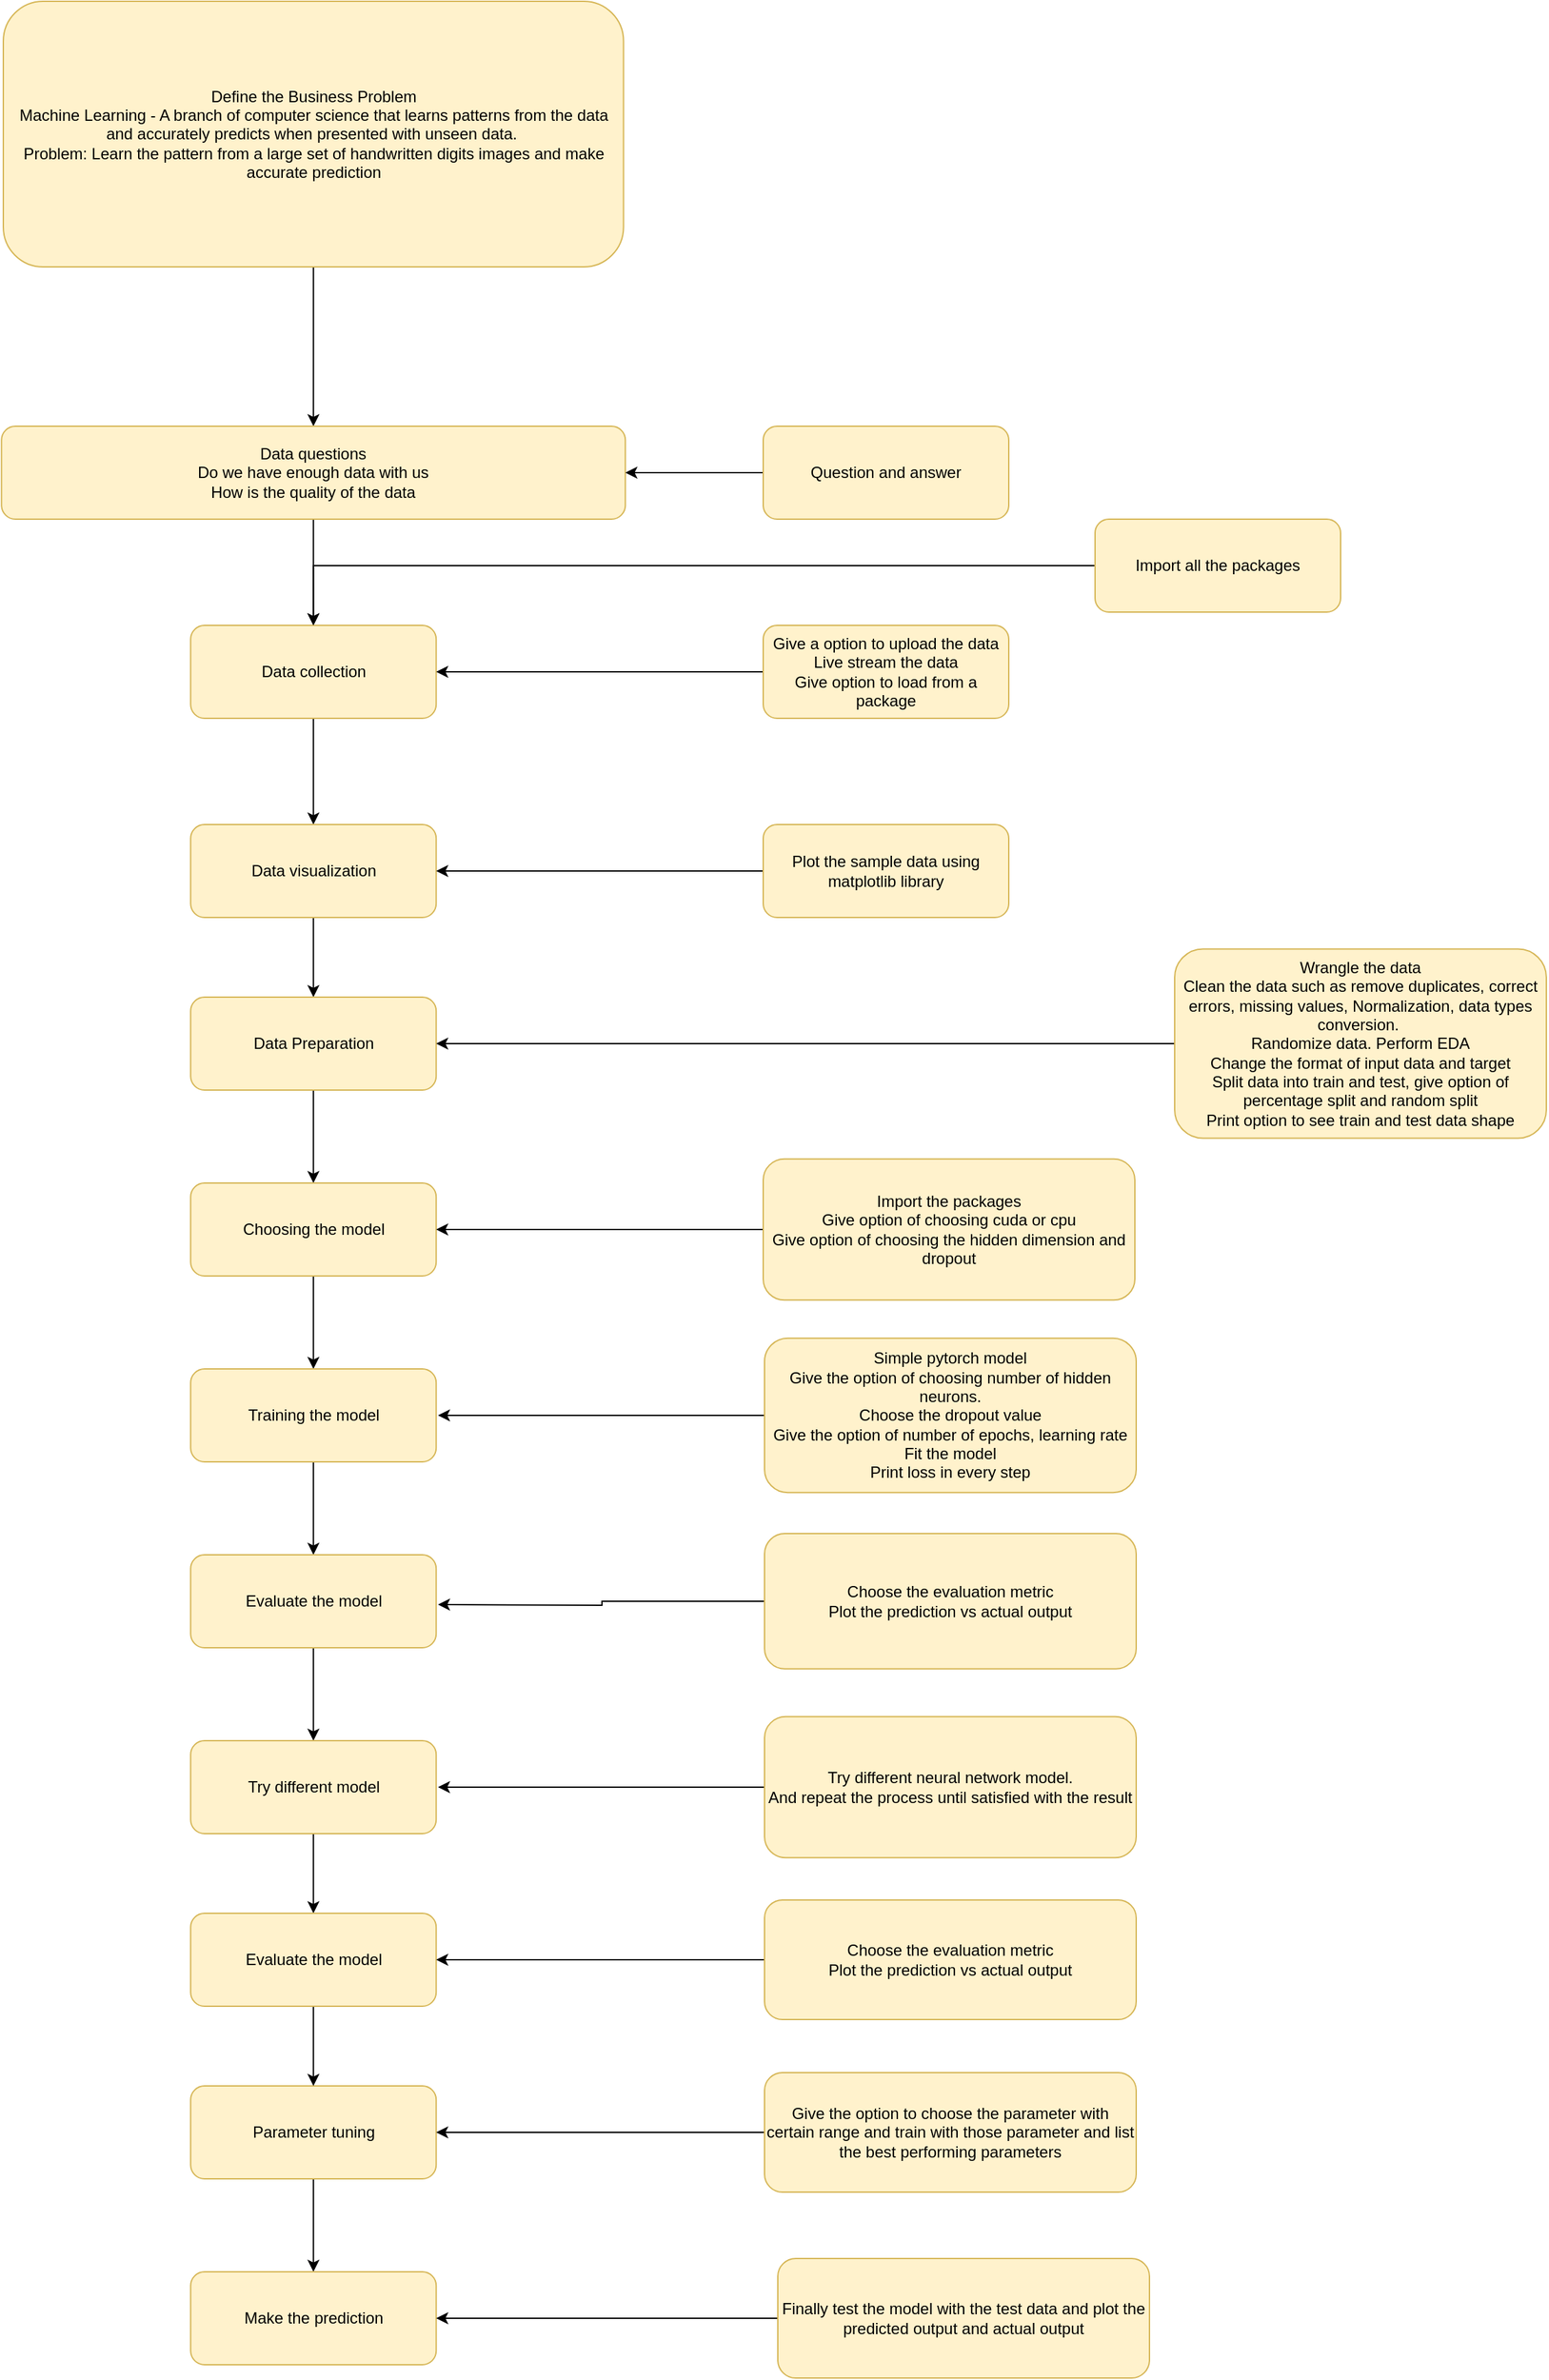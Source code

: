 <mxfile version="21.3.8" type="device">
  <diagram name="Page-1" id="SmsXyfJdwUF5adyl-eeP">
    <mxGraphModel dx="783" dy="1659" grid="1" gridSize="10" guides="1" tooltips="1" connect="1" arrows="1" fold="1" page="1" pageScale="1" pageWidth="850" pageHeight="1100" math="0" shadow="0">
      <root>
        <mxCell id="0" />
        <mxCell id="1" parent="0" />
        <mxCell id="GieXPxPeobN2TjCoTGMT-13" style="edgeStyle=orthogonalEdgeStyle;rounded=0;orthogonalLoop=1;jettySize=auto;html=1;entryX=0.5;entryY=0;entryDx=0;entryDy=0;" edge="1" parent="1" source="GieXPxPeobN2TjCoTGMT-1" target="GieXPxPeobN2TjCoTGMT-2">
          <mxGeometry relative="1" as="geometry" />
        </mxCell>
        <mxCell id="GieXPxPeobN2TjCoTGMT-1" value="Define the Business Problem&lt;br&gt;Machine Learning - A branch of computer science that learns patterns from the data and accurately predicts when presented with unseen data.&amp;nbsp;&lt;br&gt;Problem: Learn the pattern from a large set of handwritten digits images and make accurate prediction" style="rounded=1;whiteSpace=wrap;html=1;fillColor=#fff2cc;strokeColor=#d6b656;" vertex="1" parent="1">
          <mxGeometry x="207.51" y="-160" width="467.25" height="200" as="geometry" />
        </mxCell>
        <mxCell id="GieXPxPeobN2TjCoTGMT-14" style="edgeStyle=orthogonalEdgeStyle;rounded=0;orthogonalLoop=1;jettySize=auto;html=1;entryX=0.5;entryY=0;entryDx=0;entryDy=0;" edge="1" parent="1" source="GieXPxPeobN2TjCoTGMT-2" target="GieXPxPeobN2TjCoTGMT-3">
          <mxGeometry relative="1" as="geometry" />
        </mxCell>
        <mxCell id="GieXPxPeobN2TjCoTGMT-2" value="Data questions&lt;br&gt;Do we have enough data with us&lt;br&gt;How is the quality of the data" style="rounded=1;whiteSpace=wrap;html=1;fillColor=#fff2cc;strokeColor=#d6b656;" vertex="1" parent="1">
          <mxGeometry x="206.14" y="160" width="470" height="70" as="geometry" />
        </mxCell>
        <mxCell id="GieXPxPeobN2TjCoTGMT-19" style="edgeStyle=orthogonalEdgeStyle;rounded=0;orthogonalLoop=1;jettySize=auto;html=1;entryX=0.5;entryY=0;entryDx=0;entryDy=0;" edge="1" parent="1" source="GieXPxPeobN2TjCoTGMT-3" target="GieXPxPeobN2TjCoTGMT-4">
          <mxGeometry relative="1" as="geometry" />
        </mxCell>
        <mxCell id="GieXPxPeobN2TjCoTGMT-3" value="Data collection" style="rounded=1;whiteSpace=wrap;html=1;fillColor=#fff2cc;strokeColor=#d6b656;" vertex="1" parent="1">
          <mxGeometry x="348.63" y="310" width="185" height="70" as="geometry" />
        </mxCell>
        <mxCell id="GieXPxPeobN2TjCoTGMT-22" style="edgeStyle=orthogonalEdgeStyle;rounded=0;orthogonalLoop=1;jettySize=auto;html=1;entryX=0.5;entryY=0;entryDx=0;entryDy=0;" edge="1" parent="1" source="GieXPxPeobN2TjCoTGMT-4" target="GieXPxPeobN2TjCoTGMT-5">
          <mxGeometry relative="1" as="geometry" />
        </mxCell>
        <mxCell id="GieXPxPeobN2TjCoTGMT-4" value="Data visualization" style="rounded=1;whiteSpace=wrap;html=1;fillColor=#fff2cc;strokeColor=#d6b656;" vertex="1" parent="1">
          <mxGeometry x="348.63" y="460" width="185" height="70" as="geometry" />
        </mxCell>
        <mxCell id="GieXPxPeobN2TjCoTGMT-25" style="edgeStyle=orthogonalEdgeStyle;rounded=0;orthogonalLoop=1;jettySize=auto;html=1;entryX=0.5;entryY=0;entryDx=0;entryDy=0;" edge="1" parent="1" source="GieXPxPeobN2TjCoTGMT-5" target="GieXPxPeobN2TjCoTGMT-6">
          <mxGeometry relative="1" as="geometry" />
        </mxCell>
        <mxCell id="GieXPxPeobN2TjCoTGMT-5" value="Data Preparation" style="rounded=1;whiteSpace=wrap;html=1;fillColor=#fff2cc;strokeColor=#d6b656;" vertex="1" parent="1">
          <mxGeometry x="348.63" y="590" width="185" height="70" as="geometry" />
        </mxCell>
        <mxCell id="GieXPxPeobN2TjCoTGMT-30" style="edgeStyle=orthogonalEdgeStyle;rounded=0;orthogonalLoop=1;jettySize=auto;html=1;entryX=0.5;entryY=0;entryDx=0;entryDy=0;" edge="1" parent="1" source="GieXPxPeobN2TjCoTGMT-6" target="GieXPxPeobN2TjCoTGMT-7">
          <mxGeometry relative="1" as="geometry" />
        </mxCell>
        <mxCell id="GieXPxPeobN2TjCoTGMT-6" value="Choosing the model" style="rounded=1;whiteSpace=wrap;html=1;fillColor=#fff2cc;strokeColor=#d6b656;" vertex="1" parent="1">
          <mxGeometry x="348.63" y="730" width="185" height="70" as="geometry" />
        </mxCell>
        <mxCell id="GieXPxPeobN2TjCoTGMT-33" style="edgeStyle=orthogonalEdgeStyle;rounded=0;orthogonalLoop=1;jettySize=auto;html=1;entryX=0.5;entryY=0;entryDx=0;entryDy=0;" edge="1" parent="1" source="GieXPxPeobN2TjCoTGMT-7" target="GieXPxPeobN2TjCoTGMT-8">
          <mxGeometry relative="1" as="geometry" />
        </mxCell>
        <mxCell id="GieXPxPeobN2TjCoTGMT-7" value="Training the model" style="rounded=1;whiteSpace=wrap;html=1;fillColor=#fff2cc;strokeColor=#d6b656;" vertex="1" parent="1">
          <mxGeometry x="348.63" y="870" width="185" height="70" as="geometry" />
        </mxCell>
        <mxCell id="GieXPxPeobN2TjCoTGMT-36" value="" style="edgeStyle=orthogonalEdgeStyle;rounded=0;orthogonalLoop=1;jettySize=auto;html=1;" edge="1" parent="1" source="GieXPxPeobN2TjCoTGMT-8" target="GieXPxPeobN2TjCoTGMT-11">
          <mxGeometry relative="1" as="geometry" />
        </mxCell>
        <mxCell id="GieXPxPeobN2TjCoTGMT-8" value="Evaluate the model" style="rounded=1;whiteSpace=wrap;html=1;fillColor=#fff2cc;strokeColor=#d6b656;" vertex="1" parent="1">
          <mxGeometry x="348.63" y="1010" width="185" height="70" as="geometry" />
        </mxCell>
        <mxCell id="GieXPxPeobN2TjCoTGMT-46" style="edgeStyle=orthogonalEdgeStyle;rounded=0;orthogonalLoop=1;jettySize=auto;html=1;entryX=0.5;entryY=0;entryDx=0;entryDy=0;" edge="1" parent="1" source="GieXPxPeobN2TjCoTGMT-9" target="GieXPxPeobN2TjCoTGMT-10">
          <mxGeometry relative="1" as="geometry" />
        </mxCell>
        <mxCell id="GieXPxPeobN2TjCoTGMT-9" value="Parameter tuning" style="rounded=1;whiteSpace=wrap;html=1;fillColor=#fff2cc;strokeColor=#d6b656;" vertex="1" parent="1">
          <mxGeometry x="348.63" y="1410" width="185" height="70" as="geometry" />
        </mxCell>
        <mxCell id="GieXPxPeobN2TjCoTGMT-10" value="Make the prediction" style="rounded=1;whiteSpace=wrap;html=1;fillColor=#fff2cc;strokeColor=#d6b656;" vertex="1" parent="1">
          <mxGeometry x="348.64" y="1550" width="185" height="70" as="geometry" />
        </mxCell>
        <mxCell id="GieXPxPeobN2TjCoTGMT-41" style="edgeStyle=orthogonalEdgeStyle;rounded=0;orthogonalLoop=1;jettySize=auto;html=1;entryX=0.5;entryY=0;entryDx=0;entryDy=0;" edge="1" parent="1" source="GieXPxPeobN2TjCoTGMT-11" target="GieXPxPeobN2TjCoTGMT-12">
          <mxGeometry relative="1" as="geometry" />
        </mxCell>
        <mxCell id="GieXPxPeobN2TjCoTGMT-11" value="Try different model" style="rounded=1;whiteSpace=wrap;html=1;fillColor=#fff2cc;strokeColor=#d6b656;" vertex="1" parent="1">
          <mxGeometry x="348.63" y="1150" width="185" height="70" as="geometry" />
        </mxCell>
        <mxCell id="GieXPxPeobN2TjCoTGMT-42" style="edgeStyle=orthogonalEdgeStyle;rounded=0;orthogonalLoop=1;jettySize=auto;html=1;entryX=0.5;entryY=0;entryDx=0;entryDy=0;" edge="1" parent="1" source="GieXPxPeobN2TjCoTGMT-12" target="GieXPxPeobN2TjCoTGMT-9">
          <mxGeometry relative="1" as="geometry" />
        </mxCell>
        <mxCell id="GieXPxPeobN2TjCoTGMT-12" value="Evaluate the model" style="rounded=1;whiteSpace=wrap;html=1;fillColor=#fff2cc;strokeColor=#d6b656;" vertex="1" parent="1">
          <mxGeometry x="348.63" y="1280" width="185" height="70" as="geometry" />
        </mxCell>
        <mxCell id="GieXPxPeobN2TjCoTGMT-16" style="edgeStyle=orthogonalEdgeStyle;rounded=0;orthogonalLoop=1;jettySize=auto;html=1;entryX=1;entryY=0.5;entryDx=0;entryDy=0;" edge="1" parent="1" source="GieXPxPeobN2TjCoTGMT-15" target="GieXPxPeobN2TjCoTGMT-2">
          <mxGeometry relative="1" as="geometry" />
        </mxCell>
        <mxCell id="GieXPxPeobN2TjCoTGMT-15" value="Question and answer" style="rounded=1;whiteSpace=wrap;html=1;fillColor=#fff2cc;strokeColor=#d6b656;" vertex="1" parent="1">
          <mxGeometry x="780" y="160" width="185" height="70" as="geometry" />
        </mxCell>
        <mxCell id="GieXPxPeobN2TjCoTGMT-18" style="edgeStyle=orthogonalEdgeStyle;rounded=0;orthogonalLoop=1;jettySize=auto;html=1;entryX=1;entryY=0.5;entryDx=0;entryDy=0;" edge="1" parent="1" source="GieXPxPeobN2TjCoTGMT-17" target="GieXPxPeobN2TjCoTGMT-3">
          <mxGeometry relative="1" as="geometry" />
        </mxCell>
        <mxCell id="GieXPxPeobN2TjCoTGMT-17" value="Give a option to upload the data&lt;br&gt;Live stream the data&lt;br&gt;Give option to load from a package" style="rounded=1;whiteSpace=wrap;html=1;fillColor=#fff2cc;strokeColor=#d6b656;" vertex="1" parent="1">
          <mxGeometry x="780" y="310" width="185" height="70" as="geometry" />
        </mxCell>
        <mxCell id="GieXPxPeobN2TjCoTGMT-21" style="edgeStyle=orthogonalEdgeStyle;rounded=0;orthogonalLoop=1;jettySize=auto;html=1;entryX=1;entryY=0.5;entryDx=0;entryDy=0;" edge="1" parent="1" source="GieXPxPeobN2TjCoTGMT-20" target="GieXPxPeobN2TjCoTGMT-4">
          <mxGeometry relative="1" as="geometry" />
        </mxCell>
        <mxCell id="GieXPxPeobN2TjCoTGMT-20" value="Plot the sample data using matplotlib library&lt;br&gt;" style="rounded=1;whiteSpace=wrap;html=1;fillColor=#fff2cc;strokeColor=#d6b656;" vertex="1" parent="1">
          <mxGeometry x="780" y="460" width="185" height="70" as="geometry" />
        </mxCell>
        <mxCell id="GieXPxPeobN2TjCoTGMT-24" style="edgeStyle=orthogonalEdgeStyle;rounded=0;orthogonalLoop=1;jettySize=auto;html=1;" edge="1" parent="1" source="GieXPxPeobN2TjCoTGMT-23" target="GieXPxPeobN2TjCoTGMT-5">
          <mxGeometry relative="1" as="geometry" />
        </mxCell>
        <mxCell id="GieXPxPeobN2TjCoTGMT-23" value="Wrangle the data&lt;br&gt;Clean the data such as remove duplicates, correct errors, missing values, Normalization, data types conversion.&amp;nbsp;&lt;br&gt;Randomize data. Perform EDA&lt;br&gt;Change the format of input data and target&lt;br&gt;Split data into train and test, give option of percentage split and random split&lt;br&gt;Print option to see train and test data shape" style="rounded=1;whiteSpace=wrap;html=1;fillColor=#fff2cc;strokeColor=#d6b656;" vertex="1" parent="1">
          <mxGeometry x="1090" y="553.75" width="280" height="142.5" as="geometry" />
        </mxCell>
        <mxCell id="GieXPxPeobN2TjCoTGMT-27" style="edgeStyle=orthogonalEdgeStyle;rounded=0;orthogonalLoop=1;jettySize=auto;html=1;entryX=0.5;entryY=0;entryDx=0;entryDy=0;" edge="1" parent="1" source="GieXPxPeobN2TjCoTGMT-26" target="GieXPxPeobN2TjCoTGMT-3">
          <mxGeometry relative="1" as="geometry" />
        </mxCell>
        <mxCell id="GieXPxPeobN2TjCoTGMT-26" value="Import all the packages" style="rounded=1;whiteSpace=wrap;html=1;fillColor=#fff2cc;strokeColor=#d6b656;" vertex="1" parent="1">
          <mxGeometry x="1030" y="230" width="185" height="70" as="geometry" />
        </mxCell>
        <mxCell id="GieXPxPeobN2TjCoTGMT-29" style="edgeStyle=orthogonalEdgeStyle;rounded=0;orthogonalLoop=1;jettySize=auto;html=1;entryX=1;entryY=0.5;entryDx=0;entryDy=0;" edge="1" parent="1" source="GieXPxPeobN2TjCoTGMT-28" target="GieXPxPeobN2TjCoTGMT-6">
          <mxGeometry relative="1" as="geometry" />
        </mxCell>
        <mxCell id="GieXPxPeobN2TjCoTGMT-28" value="Import the packages&lt;br&gt;Give option of choosing cuda or cpu&lt;br&gt;Give option of choosing the hidden dimension and dropout" style="rounded=1;whiteSpace=wrap;html=1;fillColor=#fff2cc;strokeColor=#d6b656;" vertex="1" parent="1">
          <mxGeometry x="780" y="711.88" width="280" height="106.25" as="geometry" />
        </mxCell>
        <mxCell id="GieXPxPeobN2TjCoTGMT-31" style="edgeStyle=orthogonalEdgeStyle;rounded=0;orthogonalLoop=1;jettySize=auto;html=1;entryX=1;entryY=0.5;entryDx=0;entryDy=0;" edge="1" parent="1" source="GieXPxPeobN2TjCoTGMT-32">
          <mxGeometry relative="1" as="geometry">
            <mxPoint x="535" y="905" as="targetPoint" />
          </mxGeometry>
        </mxCell>
        <mxCell id="GieXPxPeobN2TjCoTGMT-32" value="Simple pytorch model&lt;br&gt;Give the option of choosing number of hidden neurons.&lt;br&gt;Choose the dropout value&lt;br&gt;Give the option of number of epochs, learning rate&lt;br&gt;Fit the model&lt;br&gt;Print loss in every step" style="rounded=1;whiteSpace=wrap;html=1;fillColor=#fff2cc;strokeColor=#d6b656;" vertex="1" parent="1">
          <mxGeometry x="781" y="846.88" width="280" height="116.25" as="geometry" />
        </mxCell>
        <mxCell id="GieXPxPeobN2TjCoTGMT-34" style="edgeStyle=orthogonalEdgeStyle;rounded=0;orthogonalLoop=1;jettySize=auto;html=1;entryX=1;entryY=0.5;entryDx=0;entryDy=0;" edge="1" parent="1" source="GieXPxPeobN2TjCoTGMT-35">
          <mxGeometry relative="1" as="geometry">
            <mxPoint x="535" y="1047.5" as="targetPoint" />
          </mxGeometry>
        </mxCell>
        <mxCell id="GieXPxPeobN2TjCoTGMT-35" value="Choose the evaluation metric&lt;br&gt;Plot the prediction vs actual output" style="rounded=1;whiteSpace=wrap;html=1;fillColor=#fff2cc;strokeColor=#d6b656;" vertex="1" parent="1">
          <mxGeometry x="781" y="994.06" width="280" height="101.87" as="geometry" />
        </mxCell>
        <mxCell id="GieXPxPeobN2TjCoTGMT-37" style="edgeStyle=orthogonalEdgeStyle;rounded=0;orthogonalLoop=1;jettySize=auto;html=1;entryX=1;entryY=0.5;entryDx=0;entryDy=0;" edge="1" parent="1" source="GieXPxPeobN2TjCoTGMT-38">
          <mxGeometry relative="1" as="geometry">
            <mxPoint x="535" y="1185" as="targetPoint" />
          </mxGeometry>
        </mxCell>
        <mxCell id="GieXPxPeobN2TjCoTGMT-38" value="Try different neural network model.&lt;br&gt;And repeat the process until satisfied with the result" style="rounded=1;whiteSpace=wrap;html=1;fillColor=#fff2cc;strokeColor=#d6b656;" vertex="1" parent="1">
          <mxGeometry x="781" y="1131.88" width="280" height="106.25" as="geometry" />
        </mxCell>
        <mxCell id="GieXPxPeobN2TjCoTGMT-40" style="edgeStyle=orthogonalEdgeStyle;rounded=0;orthogonalLoop=1;jettySize=auto;html=1;entryX=1;entryY=0.5;entryDx=0;entryDy=0;" edge="1" parent="1" source="GieXPxPeobN2TjCoTGMT-39" target="GieXPxPeobN2TjCoTGMT-12">
          <mxGeometry relative="1" as="geometry" />
        </mxCell>
        <mxCell id="GieXPxPeobN2TjCoTGMT-39" value="Choose the evaluation metric&lt;br&gt;Plot the prediction vs actual output" style="rounded=1;whiteSpace=wrap;html=1;fillColor=#fff2cc;strokeColor=#d6b656;" vertex="1" parent="1">
          <mxGeometry x="781" y="1270" width="280" height="90" as="geometry" />
        </mxCell>
        <mxCell id="GieXPxPeobN2TjCoTGMT-44" style="edgeStyle=orthogonalEdgeStyle;rounded=0;orthogonalLoop=1;jettySize=auto;html=1;entryX=1;entryY=0.5;entryDx=0;entryDy=0;" edge="1" parent="1" source="GieXPxPeobN2TjCoTGMT-43" target="GieXPxPeobN2TjCoTGMT-9">
          <mxGeometry relative="1" as="geometry" />
        </mxCell>
        <mxCell id="GieXPxPeobN2TjCoTGMT-43" value="Give the option to choose the parameter with certain range and train with those parameter and list the best performing parameters" style="rounded=1;whiteSpace=wrap;html=1;fillColor=#fff2cc;strokeColor=#d6b656;" vertex="1" parent="1">
          <mxGeometry x="781" y="1400" width="280" height="90" as="geometry" />
        </mxCell>
        <mxCell id="GieXPxPeobN2TjCoTGMT-48" style="edgeStyle=orthogonalEdgeStyle;rounded=0;orthogonalLoop=1;jettySize=auto;html=1;" edge="1" parent="1" source="GieXPxPeobN2TjCoTGMT-47" target="GieXPxPeobN2TjCoTGMT-10">
          <mxGeometry relative="1" as="geometry" />
        </mxCell>
        <mxCell id="GieXPxPeobN2TjCoTGMT-47" value="Finally test the model with the test data and plot the predicted output and actual output" style="rounded=1;whiteSpace=wrap;html=1;fillColor=#fff2cc;strokeColor=#d6b656;" vertex="1" parent="1">
          <mxGeometry x="791" y="1540" width="280" height="90" as="geometry" />
        </mxCell>
      </root>
    </mxGraphModel>
  </diagram>
</mxfile>
